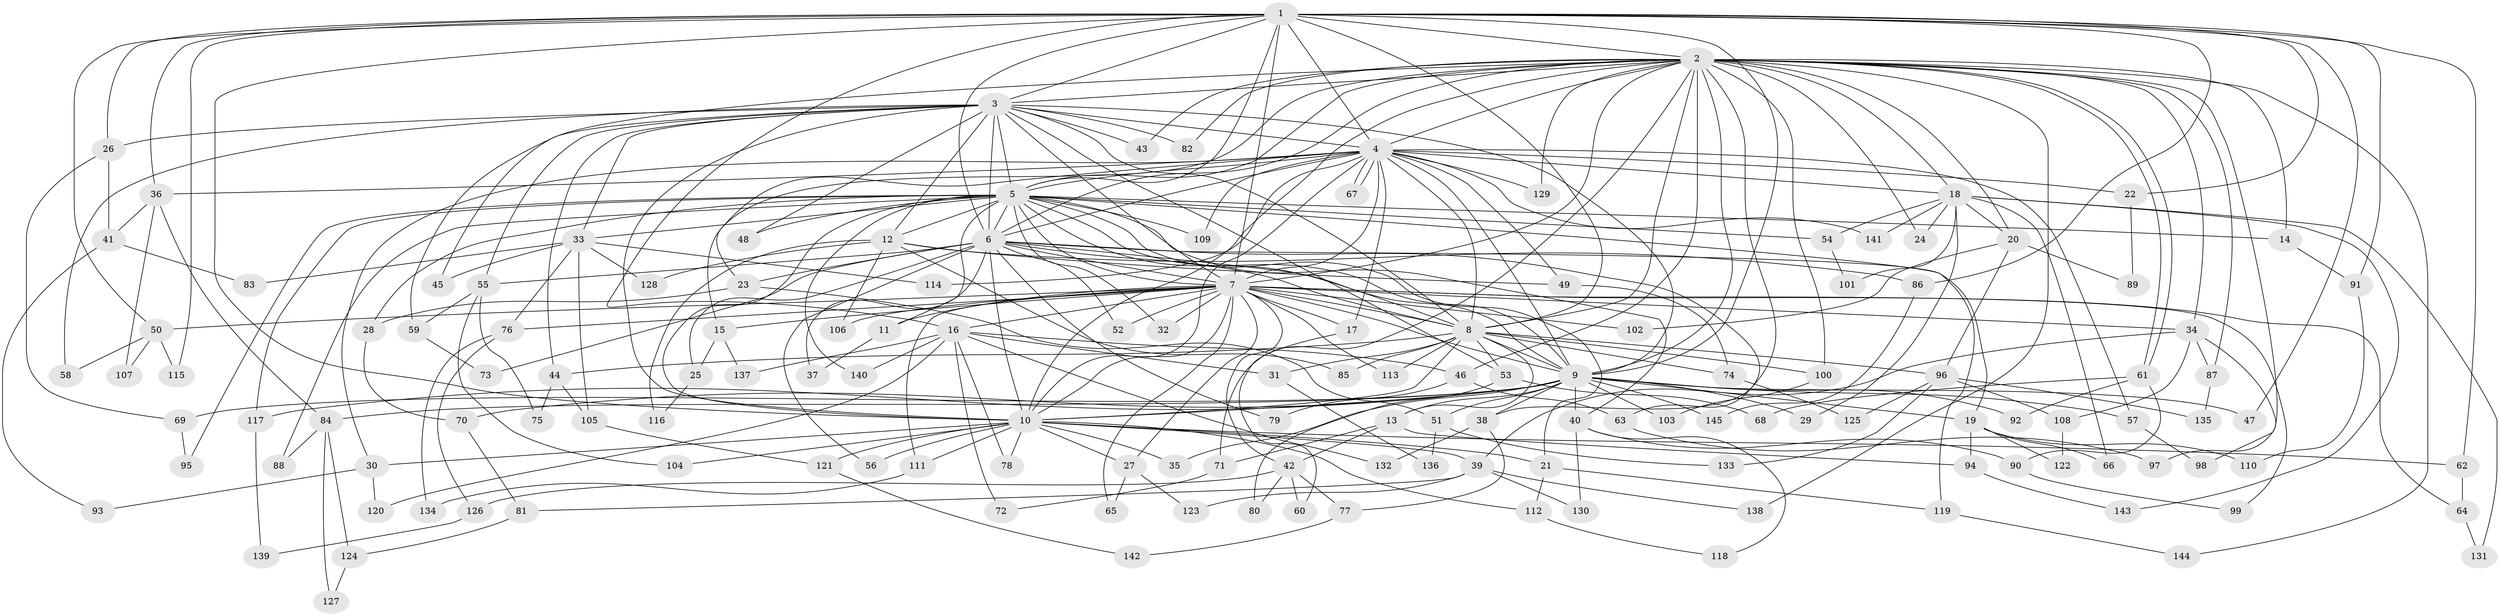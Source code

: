 // coarse degree distribution, {24: 0.00980392156862745, 31: 0.00980392156862745, 15: 0.00980392156862745, 18: 0.00980392156862745, 32: 0.00980392156862745, 14: 0.00980392156862745, 16: 0.00980392156862745, 8: 0.0196078431372549, 5: 0.029411764705882353, 3: 0.19607843137254902, 4: 0.09803921568627451, 11: 0.0196078431372549, 6: 0.058823529411764705, 2: 0.46078431372549017, 9: 0.00980392156862745, 7: 0.029411764705882353, 1: 0.00980392156862745}
// Generated by graph-tools (version 1.1) at 2025/49/03/04/25 22:49:41]
// undirected, 145 vertices, 315 edges
graph export_dot {
  node [color=gray90,style=filled];
  1;
  2;
  3;
  4;
  5;
  6;
  7;
  8;
  9;
  10;
  11;
  12;
  13;
  14;
  15;
  16;
  17;
  18;
  19;
  20;
  21;
  22;
  23;
  24;
  25;
  26;
  27;
  28;
  29;
  30;
  31;
  32;
  33;
  34;
  35;
  36;
  37;
  38;
  39;
  40;
  41;
  42;
  43;
  44;
  45;
  46;
  47;
  48;
  49;
  50;
  51;
  52;
  53;
  54;
  55;
  56;
  57;
  58;
  59;
  60;
  61;
  62;
  63;
  64;
  65;
  66;
  67;
  68;
  69;
  70;
  71;
  72;
  73;
  74;
  75;
  76;
  77;
  78;
  79;
  80;
  81;
  82;
  83;
  84;
  85;
  86;
  87;
  88;
  89;
  90;
  91;
  92;
  93;
  94;
  95;
  96;
  97;
  98;
  99;
  100;
  101;
  102;
  103;
  104;
  105;
  106;
  107;
  108;
  109;
  110;
  111;
  112;
  113;
  114;
  115;
  116;
  117;
  118;
  119;
  120;
  121;
  122;
  123;
  124;
  125;
  126;
  127;
  128;
  129;
  130;
  131;
  132;
  133;
  134;
  135;
  136;
  137;
  138;
  139;
  140;
  141;
  142;
  143;
  144;
  145;
  1 -- 2;
  1 -- 3;
  1 -- 4;
  1 -- 5;
  1 -- 6;
  1 -- 7;
  1 -- 8;
  1 -- 9;
  1 -- 10;
  1 -- 16;
  1 -- 22;
  1 -- 26;
  1 -- 36;
  1 -- 47;
  1 -- 50;
  1 -- 62;
  1 -- 86;
  1 -- 91;
  1 -- 115;
  2 -- 3;
  2 -- 4;
  2 -- 5;
  2 -- 6;
  2 -- 7;
  2 -- 8;
  2 -- 9;
  2 -- 10;
  2 -- 14;
  2 -- 18;
  2 -- 20;
  2 -- 23;
  2 -- 24;
  2 -- 34;
  2 -- 38;
  2 -- 43;
  2 -- 46;
  2 -- 59;
  2 -- 61;
  2 -- 61;
  2 -- 71;
  2 -- 82;
  2 -- 87;
  2 -- 97;
  2 -- 100;
  2 -- 129;
  2 -- 138;
  2 -- 144;
  3 -- 4;
  3 -- 5;
  3 -- 6;
  3 -- 7;
  3 -- 8;
  3 -- 9;
  3 -- 10;
  3 -- 12;
  3 -- 26;
  3 -- 33;
  3 -- 43;
  3 -- 44;
  3 -- 45;
  3 -- 48;
  3 -- 53;
  3 -- 55;
  3 -- 58;
  3 -- 82;
  4 -- 5;
  4 -- 6;
  4 -- 7;
  4 -- 8;
  4 -- 9;
  4 -- 10;
  4 -- 15;
  4 -- 17;
  4 -- 18;
  4 -- 22;
  4 -- 30;
  4 -- 36;
  4 -- 49;
  4 -- 57;
  4 -- 67;
  4 -- 67;
  4 -- 109;
  4 -- 114;
  4 -- 129;
  4 -- 141;
  5 -- 6;
  5 -- 7;
  5 -- 8;
  5 -- 9;
  5 -- 10;
  5 -- 11;
  5 -- 12;
  5 -- 14;
  5 -- 21;
  5 -- 28;
  5 -- 32;
  5 -- 33;
  5 -- 40;
  5 -- 48;
  5 -- 54;
  5 -- 88;
  5 -- 95;
  5 -- 109;
  5 -- 117;
  5 -- 119;
  5 -- 140;
  6 -- 7;
  6 -- 8;
  6 -- 9;
  6 -- 10;
  6 -- 19;
  6 -- 23;
  6 -- 25;
  6 -- 37;
  6 -- 52;
  6 -- 55;
  6 -- 56;
  6 -- 63;
  6 -- 73;
  6 -- 79;
  7 -- 8;
  7 -- 9;
  7 -- 10;
  7 -- 11;
  7 -- 15;
  7 -- 16;
  7 -- 17;
  7 -- 27;
  7 -- 32;
  7 -- 34;
  7 -- 42;
  7 -- 50;
  7 -- 52;
  7 -- 64;
  7 -- 65;
  7 -- 76;
  7 -- 99;
  7 -- 102;
  7 -- 106;
  7 -- 111;
  7 -- 113;
  8 -- 9;
  8 -- 10;
  8 -- 13;
  8 -- 31;
  8 -- 44;
  8 -- 53;
  8 -- 74;
  8 -- 85;
  8 -- 96;
  8 -- 100;
  8 -- 113;
  9 -- 10;
  9 -- 13;
  9 -- 19;
  9 -- 29;
  9 -- 35;
  9 -- 38;
  9 -- 40;
  9 -- 47;
  9 -- 51;
  9 -- 57;
  9 -- 69;
  9 -- 70;
  9 -- 84;
  9 -- 92;
  9 -- 103;
  9 -- 117;
  9 -- 145;
  10 -- 21;
  10 -- 27;
  10 -- 30;
  10 -- 35;
  10 -- 39;
  10 -- 56;
  10 -- 62;
  10 -- 78;
  10 -- 104;
  10 -- 111;
  10 -- 112;
  10 -- 121;
  11 -- 37;
  12 -- 49;
  12 -- 85;
  12 -- 86;
  12 -- 106;
  12 -- 116;
  12 -- 128;
  13 -- 42;
  13 -- 71;
  13 -- 94;
  14 -- 91;
  15 -- 25;
  15 -- 137;
  16 -- 31;
  16 -- 46;
  16 -- 72;
  16 -- 78;
  16 -- 120;
  16 -- 132;
  16 -- 137;
  16 -- 140;
  17 -- 60;
  18 -- 20;
  18 -- 24;
  18 -- 29;
  18 -- 54;
  18 -- 66;
  18 -- 101;
  18 -- 131;
  18 -- 141;
  18 -- 143;
  19 -- 66;
  19 -- 94;
  19 -- 110;
  19 -- 122;
  20 -- 89;
  20 -- 96;
  20 -- 102;
  21 -- 112;
  21 -- 119;
  22 -- 89;
  23 -- 28;
  23 -- 51;
  25 -- 116;
  26 -- 41;
  26 -- 69;
  27 -- 65;
  27 -- 123;
  28 -- 70;
  30 -- 93;
  30 -- 120;
  31 -- 136;
  33 -- 45;
  33 -- 76;
  33 -- 83;
  33 -- 105;
  33 -- 114;
  33 -- 128;
  34 -- 39;
  34 -- 87;
  34 -- 98;
  34 -- 108;
  36 -- 41;
  36 -- 84;
  36 -- 107;
  38 -- 77;
  38 -- 132;
  39 -- 81;
  39 -- 123;
  39 -- 130;
  39 -- 138;
  40 -- 90;
  40 -- 118;
  40 -- 130;
  41 -- 83;
  41 -- 93;
  42 -- 60;
  42 -- 77;
  42 -- 80;
  42 -- 126;
  44 -- 75;
  44 -- 105;
  46 -- 63;
  46 -- 79;
  49 -- 74;
  50 -- 58;
  50 -- 107;
  50 -- 115;
  51 -- 133;
  51 -- 136;
  53 -- 68;
  53 -- 80;
  54 -- 101;
  55 -- 59;
  55 -- 75;
  55 -- 104;
  57 -- 98;
  59 -- 73;
  61 -- 68;
  61 -- 90;
  61 -- 92;
  62 -- 64;
  63 -- 97;
  64 -- 131;
  69 -- 95;
  70 -- 81;
  71 -- 72;
  74 -- 125;
  76 -- 126;
  76 -- 134;
  77 -- 142;
  81 -- 124;
  84 -- 88;
  84 -- 124;
  84 -- 127;
  86 -- 145;
  87 -- 135;
  90 -- 99;
  91 -- 110;
  94 -- 143;
  96 -- 108;
  96 -- 125;
  96 -- 133;
  96 -- 135;
  100 -- 103;
  105 -- 121;
  108 -- 122;
  111 -- 134;
  112 -- 118;
  117 -- 139;
  119 -- 144;
  121 -- 142;
  124 -- 127;
  126 -- 139;
}
